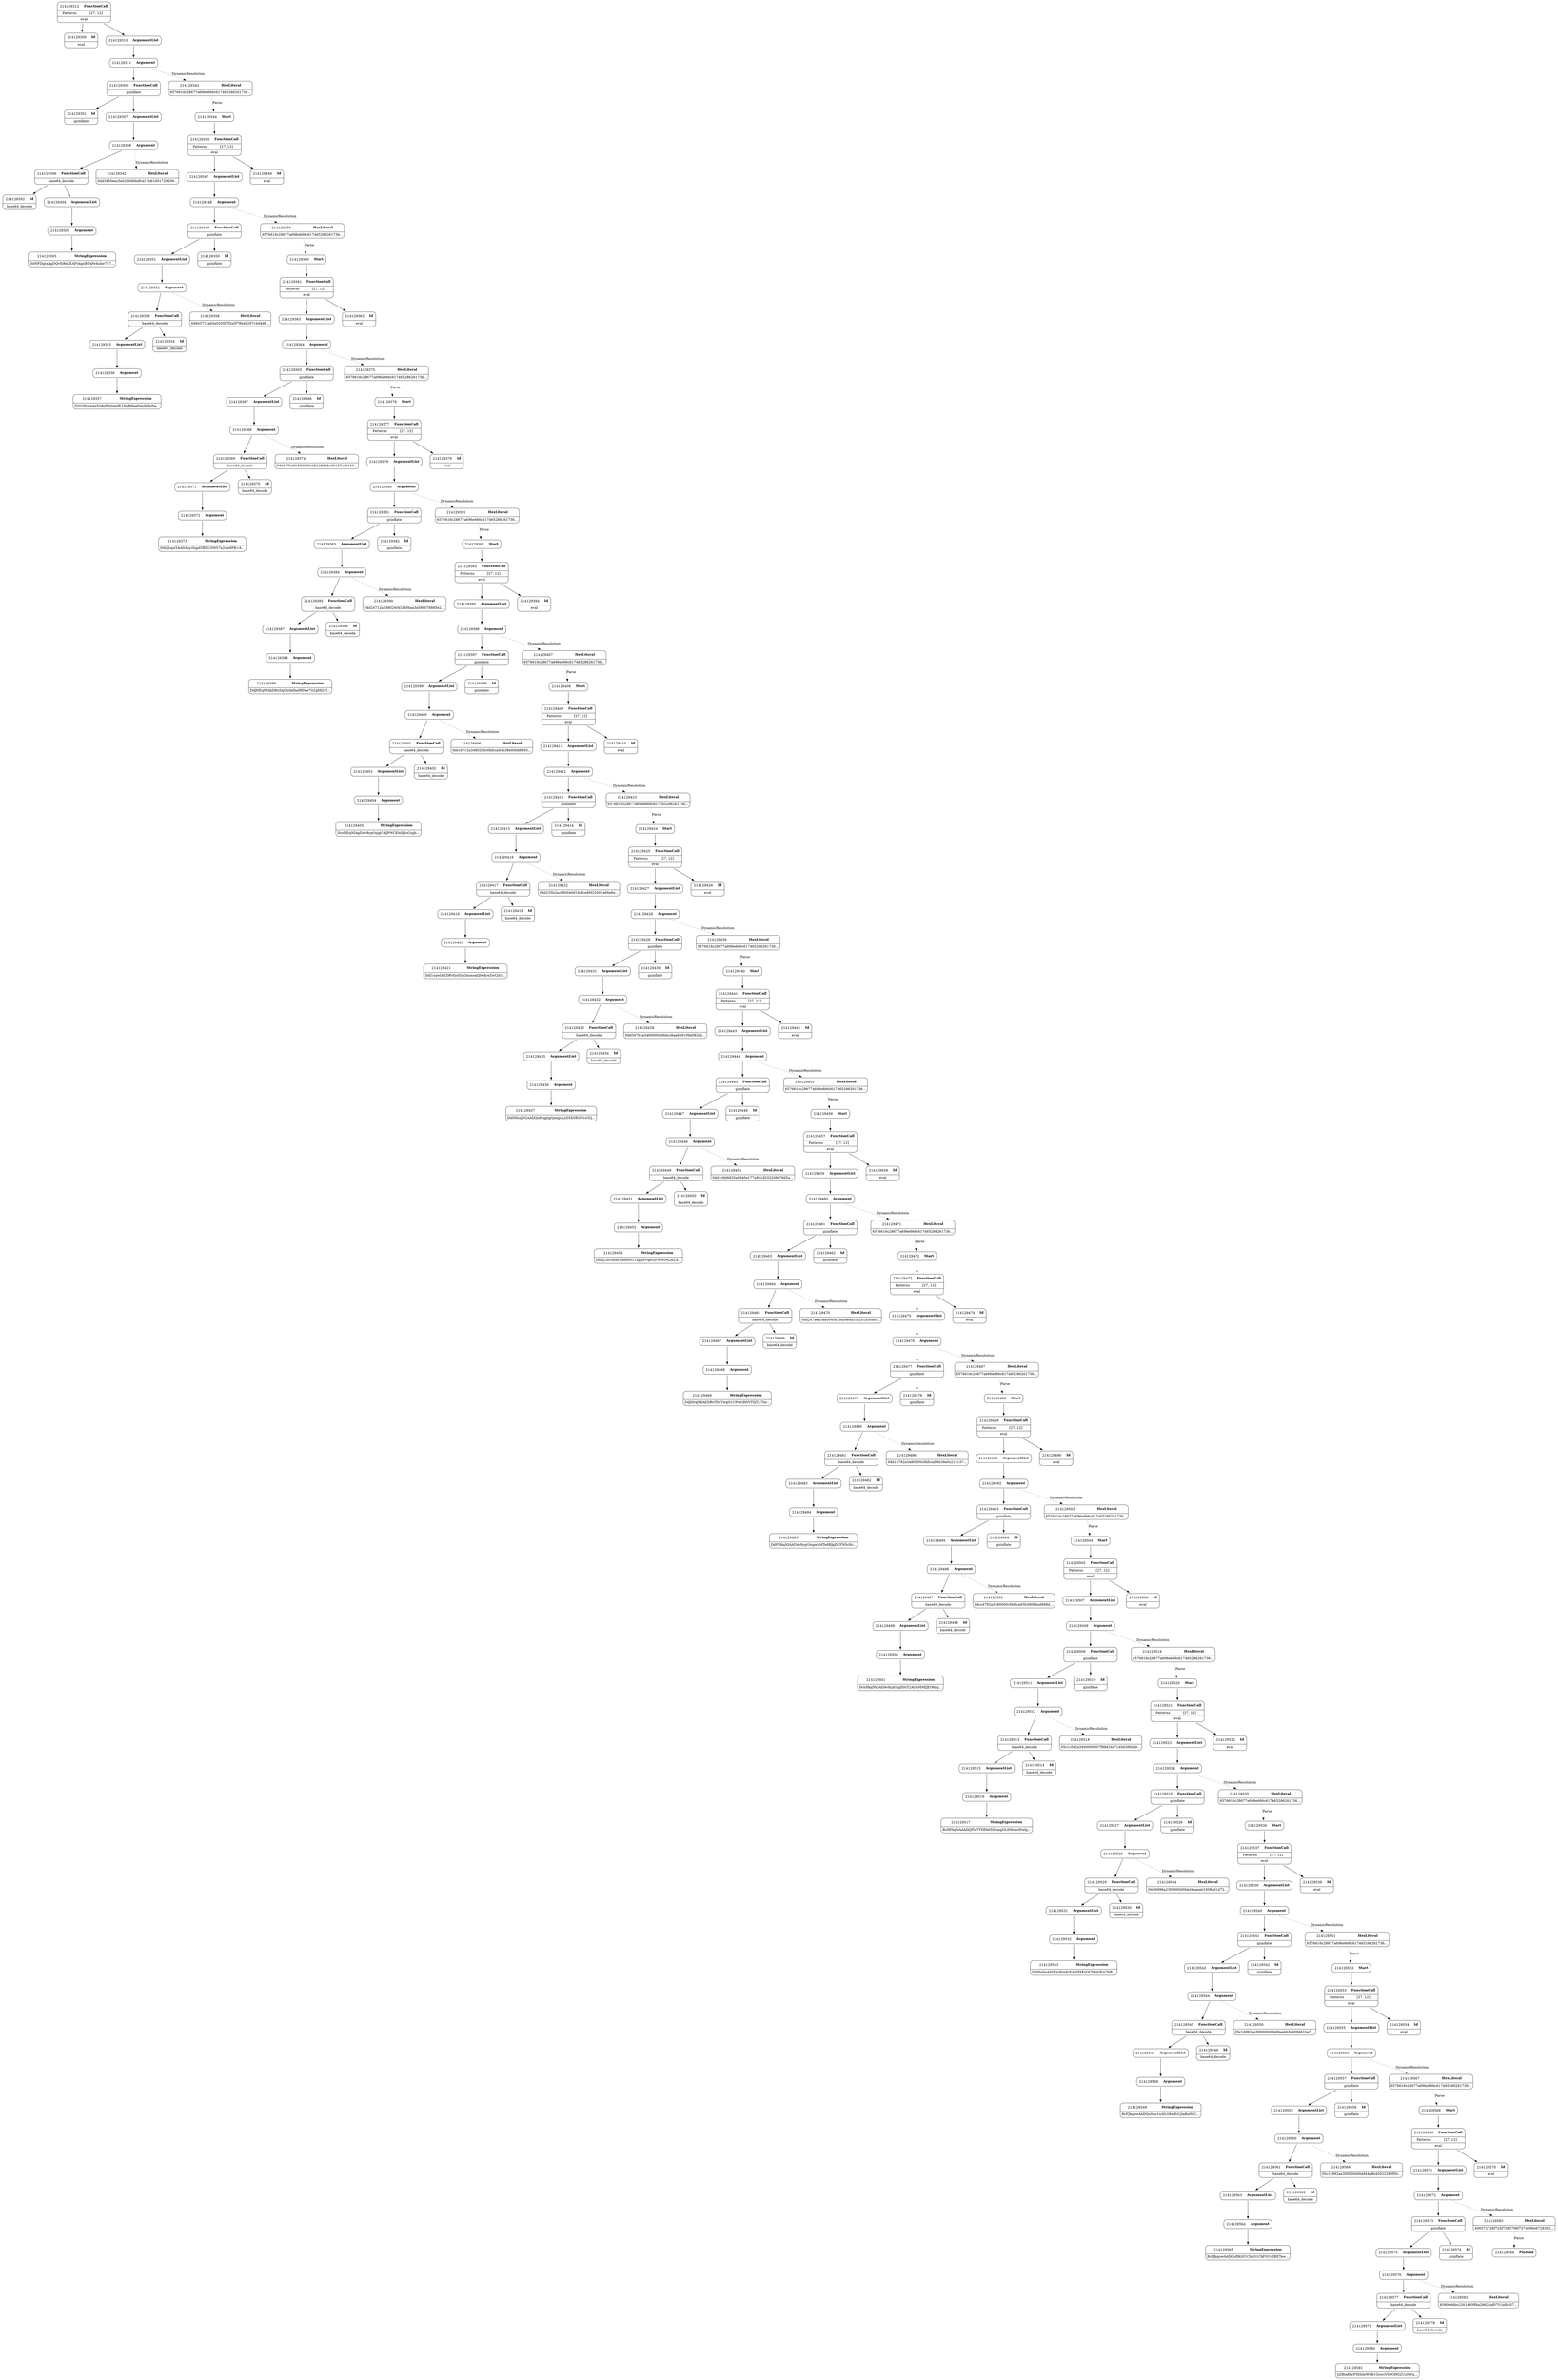 digraph ast {
node [shape=none];
214129347 [label=<<TABLE border='1' cellspacing='0' cellpadding='10' style='rounded' ><TR><TD border='0'>214129347</TD><TD border='0'><B>ArgumentList</B></TD></TR></TABLE>>];
214129347 -> 214129348 [weight=2];
214129346 [label=<<TABLE border='1' cellspacing='0' cellpadding='10' style='rounded' ><TR><TD border='0'>214129346</TD><TD border='0'><B>Id</B></TD></TR><HR/><TR><TD border='0' cellpadding='5' colspan='2'>eval</TD></TR></TABLE>>];
214129345 [label=<<TABLE border='1' cellspacing='0' cellpadding='10' style='rounded' ><TR><TD border='0'>214129345</TD><TD border='0'><B>FunctionCall</B></TD></TR><HR/><TR><TD border='0' cellpadding='5'>Patterns</TD><TD border='0' cellpadding='5'>[27, 12]</TD></TR><HR/><TR><TD border='0' cellpadding='5' colspan='2'>eval</TD></TR></TABLE>>];
214129345 -> 214129346 [weight=2];
214129345 -> 214129347 [weight=2];
214129344 [label=<<TABLE border='1' cellspacing='0' cellpadding='10' style='rounded' ><TR><TD border='0'>214129344</TD><TD border='0'><B>Start</B></TD></TR></TABLE>>];
214129344 -> 214129345 [weight=2];
214129351 [label=<<TABLE border='1' cellspacing='0' cellpadding='10' style='rounded' ><TR><TD border='0'>214129351</TD><TD border='0'><B>ArgumentList</B></TD></TR></TABLE>>];
214129351 -> 214129352 [weight=2];
214129350 [label=<<TABLE border='1' cellspacing='0' cellpadding='10' style='rounded' ><TR><TD border='0'>214129350</TD><TD border='0'><B>Id</B></TD></TR><HR/><TR><TD border='0' cellpadding='5' colspan='2'>gzinflate</TD></TR></TABLE>>];
214129349 [label=<<TABLE border='1' cellspacing='0' cellpadding='10' style='rounded' ><TR><TD border='0'>214129349</TD><TD border='0'><B>FunctionCall</B></TD></TR><HR/><TR><TD border='0' cellpadding='5' colspan='2'>gzinflate</TD></TR></TABLE>>];
214129349 -> 214129350 [weight=2];
214129349 -> 214129351 [weight=2];
214129348 [label=<<TABLE border='1' cellspacing='0' cellpadding='10' style='rounded' ><TR><TD border='0'>214129348</TD><TD border='0'><B>Argument</B></TD></TR></TABLE>>];
214129348 -> 214129349 [weight=2];
214129348 -> 214129359 [style=dotted,label=DynamicResolution];
214129355 [label=<<TABLE border='1' cellspacing='0' cellpadding='10' style='rounded' ><TR><TD border='0'>214129355</TD><TD border='0'><B>ArgumentList</B></TD></TR></TABLE>>];
214129355 -> 214129356 [weight=2];
214129354 [label=<<TABLE border='1' cellspacing='0' cellpadding='10' style='rounded' ><TR><TD border='0'>214129354</TD><TD border='0'><B>Id</B></TD></TR><HR/><TR><TD border='0' cellpadding='5' colspan='2'>base64_decode</TD></TR></TABLE>>];
214129353 [label=<<TABLE border='1' cellspacing='0' cellpadding='10' style='rounded' ><TR><TD border='0'>214129353</TD><TD border='0'><B>FunctionCall</B></TD></TR><HR/><TR><TD border='0' cellpadding='5' colspan='2'>base64_decode</TD></TR></TABLE>>];
214129353 -> 214129354 [weight=2];
214129353 -> 214129355 [weight=2];
214129352 [label=<<TABLE border='1' cellspacing='0' cellpadding='10' style='rounded' ><TR><TD border='0'>214129352</TD><TD border='0'><B>Argument</B></TD></TR></TABLE>>];
214129352 -> 214129353 [weight=2];
214129352 -> 214129358 [style=dotted,label=DynamicResolution];
214129359 [label=<<TABLE border='1' cellspacing='0' cellpadding='10' style='rounded' ><TR><TD border='0'>214129359</TD><TD border='0'><B>HexLiteral</B></TD></TR><HR/><TR><TD border='0' cellpadding='5' colspan='2'>6576616c28677a696e666c617465286261736...</TD></TR></TABLE>>];
214129359 -> 214129360 [style=dotted,label=Parse];
214129358 [label=<<TABLE border='1' cellspacing='0' cellpadding='10' style='rounded' ><TR><TD border='0'>214129358</TD><TD border='0'><B>HexLiteral</B></TD></TR><HR/><TR><TD border='0' cellpadding='5' colspan='2'>0d943712ab5a0205f7f2a3f78b40207c4d4d8...</TD></TR></TABLE>>];
214129357 [label=<<TABLE border='1' cellspacing='0' cellpadding='10' style='rounded' ><TR><TD border='0'>214129357</TD><TD border='0'><B>StringExpression</B></TD></TR><HR/><TR><TD border='0' cellpadding='5' colspan='2'>DZQ3EqtaAgX38qP3i0AgfE1NgBHee0imMBcPw...</TD></TR></TABLE>>];
214129356 [label=<<TABLE border='1' cellspacing='0' cellpadding='10' style='rounded' ><TR><TD border='0'>214129356</TD><TD border='0'><B>Argument</B></TD></TR></TABLE>>];
214129356 -> 214129357 [weight=2];
214129363 [label=<<TABLE border='1' cellspacing='0' cellpadding='10' style='rounded' ><TR><TD border='0'>214129363</TD><TD border='0'><B>ArgumentList</B></TD></TR></TABLE>>];
214129363 -> 214129364 [weight=2];
214129362 [label=<<TABLE border='1' cellspacing='0' cellpadding='10' style='rounded' ><TR><TD border='0'>214129362</TD><TD border='0'><B>Id</B></TD></TR><HR/><TR><TD border='0' cellpadding='5' colspan='2'>eval</TD></TR></TABLE>>];
214129361 [label=<<TABLE border='1' cellspacing='0' cellpadding='10' style='rounded' ><TR><TD border='0'>214129361</TD><TD border='0'><B>FunctionCall</B></TD></TR><HR/><TR><TD border='0' cellpadding='5'>Patterns</TD><TD border='0' cellpadding='5'>[27, 12]</TD></TR><HR/><TR><TD border='0' cellpadding='5' colspan='2'>eval</TD></TR></TABLE>>];
214129361 -> 214129362 [weight=2];
214129361 -> 214129363 [weight=2];
214129360 [label=<<TABLE border='1' cellspacing='0' cellpadding='10' style='rounded' ><TR><TD border='0'>214129360</TD><TD border='0'><B>Start</B></TD></TR></TABLE>>];
214129360 -> 214129361 [weight=2];
214129367 [label=<<TABLE border='1' cellspacing='0' cellpadding='10' style='rounded' ><TR><TD border='0'>214129367</TD><TD border='0'><B>ArgumentList</B></TD></TR></TABLE>>];
214129367 -> 214129368 [weight=2];
214129366 [label=<<TABLE border='1' cellspacing='0' cellpadding='10' style='rounded' ><TR><TD border='0'>214129366</TD><TD border='0'><B>Id</B></TD></TR><HR/><TR><TD border='0' cellpadding='5' colspan='2'>gzinflate</TD></TR></TABLE>>];
214129365 [label=<<TABLE border='1' cellspacing='0' cellpadding='10' style='rounded' ><TR><TD border='0'>214129365</TD><TD border='0'><B>FunctionCall</B></TD></TR><HR/><TR><TD border='0' cellpadding='5' colspan='2'>gzinflate</TD></TR></TABLE>>];
214129365 -> 214129366 [weight=2];
214129365 -> 214129367 [weight=2];
214129364 [label=<<TABLE border='1' cellspacing='0' cellpadding='10' style='rounded' ><TR><TD border='0'>214129364</TD><TD border='0'><B>Argument</B></TD></TR></TABLE>>];
214129364 -> 214129365 [weight=2];
214129364 -> 214129375 [style=dotted,label=DynamicResolution];
214129371 [label=<<TABLE border='1' cellspacing='0' cellpadding='10' style='rounded' ><TR><TD border='0'>214129371</TD><TD border='0'><B>ArgumentList</B></TD></TR></TABLE>>];
214129371 -> 214129372 [weight=2];
214129370 [label=<<TABLE border='1' cellspacing='0' cellpadding='10' style='rounded' ><TR><TD border='0'>214129370</TD><TD border='0'><B>Id</B></TD></TR><HR/><TR><TD border='0' cellpadding='5' colspan='2'>base64_decode</TD></TR></TABLE>>];
214129369 [label=<<TABLE border='1' cellspacing='0' cellpadding='10' style='rounded' ><TR><TD border='0'>214129369</TD><TD border='0'><B>FunctionCall</B></TD></TR><HR/><TR><TD border='0' cellpadding='5' colspan='2'>base64_decode</TD></TR></TABLE>>];
214129369 -> 214129370 [weight=2];
214129369 -> 214129371 [weight=2];
214129368 [label=<<TABLE border='1' cellspacing='0' cellpadding='10' style='rounded' ><TR><TD border='0'>214129368</TD><TD border='0'><B>Argument</B></TD></TR></TABLE>>];
214129368 -> 214129369 [weight=2];
214129368 -> 214129374 [style=dotted,label=DynamicResolution];
214129375 [label=<<TABLE border='1' cellspacing='0' cellpadding='10' style='rounded' ><TR><TD border='0'>214129375</TD><TD border='0'><B>HexLiteral</B></TD></TR><HR/><TR><TD border='0' cellpadding='5' colspan='2'>6576616c28677a696e666c617465286261736...</TD></TR></TABLE>>];
214129375 -> 214129376 [style=dotted,label=Parse];
214129374 [label=<<TABLE border='1' cellspacing='0' cellpadding='10' style='rounded' ><TR><TD border='0'>214129374</TD><TD border='0'><B>HexLiteral</B></TD></TR><HR/><TR><TD border='0' cellpadding='5' colspan='2'>0dd437b29c580000c0bb28928a00187ca9140...</TD></TR></TABLE>>];
214129373 [label=<<TABLE border='1' cellspacing='0' cellpadding='10' style='rounded' ><TR><TD border='0'>214129373</TD><TD border='0'><B>StringExpression</B></TD></TR><HR/><TR><TD border='0' cellpadding='5' colspan='2'>DdQ3spxYAADAuyiSigAYfKkUDN57n2wx8PB+8...</TD></TR></TABLE>>];
214129372 [label=<<TABLE border='1' cellspacing='0' cellpadding='10' style='rounded' ><TR><TD border='0'>214129372</TD><TD border='0'><B>Argument</B></TD></TR></TABLE>>];
214129372 -> 214129373 [weight=2];
214129379 [label=<<TABLE border='1' cellspacing='0' cellpadding='10' style='rounded' ><TR><TD border='0'>214129379</TD><TD border='0'><B>ArgumentList</B></TD></TR></TABLE>>];
214129379 -> 214129380 [weight=2];
214129378 [label=<<TABLE border='1' cellspacing='0' cellpadding='10' style='rounded' ><TR><TD border='0'>214129378</TD><TD border='0'><B>Id</B></TD></TR><HR/><TR><TD border='0' cellpadding='5' colspan='2'>eval</TD></TR></TABLE>>];
214129377 [label=<<TABLE border='1' cellspacing='0' cellpadding='10' style='rounded' ><TR><TD border='0'>214129377</TD><TD border='0'><B>FunctionCall</B></TD></TR><HR/><TR><TD border='0' cellpadding='5'>Patterns</TD><TD border='0' cellpadding='5'>[27, 12]</TD></TR><HR/><TR><TD border='0' cellpadding='5' colspan='2'>eval</TD></TR></TABLE>>];
214129377 -> 214129378 [weight=2];
214129377 -> 214129379 [weight=2];
214129376 [label=<<TABLE border='1' cellspacing='0' cellpadding='10' style='rounded' ><TR><TD border='0'>214129376</TD><TD border='0'><B>Start</B></TD></TR></TABLE>>];
214129376 -> 214129377 [weight=2];
214129383 [label=<<TABLE border='1' cellspacing='0' cellpadding='10' style='rounded' ><TR><TD border='0'>214129383</TD><TD border='0'><B>ArgumentList</B></TD></TR></TABLE>>];
214129383 -> 214129384 [weight=2];
214129382 [label=<<TABLE border='1' cellspacing='0' cellpadding='10' style='rounded' ><TR><TD border='0'>214129382</TD><TD border='0'><B>Id</B></TD></TR><HR/><TR><TD border='0' cellpadding='5' colspan='2'>gzinflate</TD></TR></TABLE>>];
214129381 [label=<<TABLE border='1' cellspacing='0' cellpadding='10' style='rounded' ><TR><TD border='0'>214129381</TD><TD border='0'><B>FunctionCall</B></TD></TR><HR/><TR><TD border='0' cellpadding='5' colspan='2'>gzinflate</TD></TR></TABLE>>];
214129381 -> 214129382 [weight=2];
214129381 -> 214129383 [weight=2];
214129380 [label=<<TABLE border='1' cellspacing='0' cellpadding='10' style='rounded' ><TR><TD border='0'>214129380</TD><TD border='0'><B>Argument</B></TD></TR></TABLE>>];
214129380 -> 214129381 [weight=2];
214129380 -> 214129391 [style=dotted,label=DynamicResolution];
214129387 [label=<<TABLE border='1' cellspacing='0' cellpadding='10' style='rounded' ><TR><TD border='0'>214129387</TD><TD border='0'><B>ArgumentList</B></TD></TR></TABLE>>];
214129387 -> 214129388 [weight=2];
214129386 [label=<<TABLE border='1' cellspacing='0' cellpadding='10' style='rounded' ><TR><TD border='0'>214129386</TD><TD border='0'><B>Id</B></TD></TR><HR/><TR><TD border='0' cellpadding='5' colspan='2'>base64_decode</TD></TR></TABLE>>];
214129385 [label=<<TABLE border='1' cellspacing='0' cellpadding='10' style='rounded' ><TR><TD border='0'>214129385</TD><TD border='0'><B>FunctionCall</B></TD></TR><HR/><TR><TD border='0' cellpadding='5' colspan='2'>base64_decode</TD></TR></TABLE>>];
214129385 -> 214129386 [weight=2];
214129385 -> 214129387 [weight=2];
214129384 [label=<<TABLE border='1' cellspacing='0' cellpadding='10' style='rounded' ><TR><TD border='0'>214129384</TD><TD border='0'><B>Argument</B></TD></TR></TABLE>>];
214129384 -> 214129385 [weight=2];
214129384 -> 214129390 [style=dotted,label=DynamicResolution];
214129391 [label=<<TABLE border='1' cellspacing='0' cellpadding='10' style='rounded' ><TR><TD border='0'>214129391</TD><TD border='0'><B>HexLiteral</B></TD></TR><HR/><TR><TD border='0' cellpadding='5' colspan='2'>6576616c28677a696e666c617465286261736...</TD></TR></TABLE>>];
214129391 -> 214129392 [style=dotted,label=Parse];
214129390 [label=<<TABLE border='1' cellspacing='0' cellpadding='10' style='rounded' ><TR><TD border='0'>214129390</TD><TD border='0'><B>HexLiteral</B></TD></TR><HR/><TR><TD border='0' cellpadding='5' colspan='2'>0dd24712a3480240d1bbf4aa3a589078885e2...</TD></TR></TABLE>>];
214129389 [label=<<TABLE border='1' cellspacing='0' cellpadding='10' style='rounded' ><TR><TD border='0'>214129389</TD><TD border='0'><B>StringExpression</B></TD></TR><HR/><TR><TD border='0' cellpadding='5' colspan='2'>DdJHEqNIAkDRuSqOliQeIheIRDee7GZgMQ7I...</TD></TR></TABLE>>];
214129388 [label=<<TABLE border='1' cellspacing='0' cellpadding='10' style='rounded' ><TR><TD border='0'>214129388</TD><TD border='0'><B>Argument</B></TD></TR></TABLE>>];
214129388 -> 214129389 [weight=2];
214129395 [label=<<TABLE border='1' cellspacing='0' cellpadding='10' style='rounded' ><TR><TD border='0'>214129395</TD><TD border='0'><B>ArgumentList</B></TD></TR></TABLE>>];
214129395 -> 214129396 [weight=2];
214129394 [label=<<TABLE border='1' cellspacing='0' cellpadding='10' style='rounded' ><TR><TD border='0'>214129394</TD><TD border='0'><B>Id</B></TD></TR><HR/><TR><TD border='0' cellpadding='5' colspan='2'>eval</TD></TR></TABLE>>];
214129393 [label=<<TABLE border='1' cellspacing='0' cellpadding='10' style='rounded' ><TR><TD border='0'>214129393</TD><TD border='0'><B>FunctionCall</B></TD></TR><HR/><TR><TD border='0' cellpadding='5'>Patterns</TD><TD border='0' cellpadding='5'>[27, 12]</TD></TR><HR/><TR><TD border='0' cellpadding='5' colspan='2'>eval</TD></TR></TABLE>>];
214129393 -> 214129394 [weight=2];
214129393 -> 214129395 [weight=2];
214129392 [label=<<TABLE border='1' cellspacing='0' cellpadding='10' style='rounded' ><TR><TD border='0'>214129392</TD><TD border='0'><B>Start</B></TD></TR></TABLE>>];
214129392 -> 214129393 [weight=2];
214129399 [label=<<TABLE border='1' cellspacing='0' cellpadding='10' style='rounded' ><TR><TD border='0'>214129399</TD><TD border='0'><B>ArgumentList</B></TD></TR></TABLE>>];
214129399 -> 214129400 [weight=2];
214129398 [label=<<TABLE border='1' cellspacing='0' cellpadding='10' style='rounded' ><TR><TD border='0'>214129398</TD><TD border='0'><B>Id</B></TD></TR><HR/><TR><TD border='0' cellpadding='5' colspan='2'>gzinflate</TD></TR></TABLE>>];
214129397 [label=<<TABLE border='1' cellspacing='0' cellpadding='10' style='rounded' ><TR><TD border='0'>214129397</TD><TD border='0'><B>FunctionCall</B></TD></TR><HR/><TR><TD border='0' cellpadding='5' colspan='2'>gzinflate</TD></TR></TABLE>>];
214129397 -> 214129398 [weight=2];
214129397 -> 214129399 [weight=2];
214129396 [label=<<TABLE border='1' cellspacing='0' cellpadding='10' style='rounded' ><TR><TD border='0'>214129396</TD><TD border='0'><B>Argument</B></TD></TR></TABLE>>];
214129396 -> 214129397 [weight=2];
214129396 -> 214129407 [style=dotted,label=DynamicResolution];
214129403 [label=<<TABLE border='1' cellspacing='0' cellpadding='10' style='rounded' ><TR><TD border='0'>214129403</TD><TD border='0'><B>ArgumentList</B></TD></TR></TABLE>>];
214129403 -> 214129404 [weight=2];
214129402 [label=<<TABLE border='1' cellspacing='0' cellpadding='10' style='rounded' ><TR><TD border='0'>214129402</TD><TD border='0'><B>Id</B></TD></TR><HR/><TR><TD border='0' cellpadding='5' colspan='2'>base64_decode</TD></TR></TABLE>>];
214129401 [label=<<TABLE border='1' cellspacing='0' cellpadding='10' style='rounded' ><TR><TD border='0'>214129401</TD><TD border='0'><B>FunctionCall</B></TD></TR><HR/><TR><TD border='0' cellpadding='5' colspan='2'>base64_decode</TD></TR></TABLE>>];
214129401 -> 214129402 [weight=2];
214129401 -> 214129403 [weight=2];
214129400 [label=<<TABLE border='1' cellspacing='0' cellpadding='10' style='rounded' ><TR><TD border='0'>214129400</TD><TD border='0'><B>Argument</B></TD></TR></TABLE>>];
214129400 -> 214129401 [weight=2];
214129400 -> 214129406 [style=dotted,label=DynamicResolution];
214129407 [label=<<TABLE border='1' cellspacing='0' cellpadding='10' style='rounded' ><TR><TD border='0'>214129407</TD><TD border='0'><B>HexLiteral</B></TD></TR><HR/><TR><TD border='0' cellpadding='5' colspan='2'>6576616c28677a696e666c617465286261736...</TD></TR></TABLE>>];
214129407 -> 214129408 [style=dotted,label=Parse];
214129406 [label=<<TABLE border='1' cellspacing='0' cellpadding='10' style='rounded' ><TR><TD border='0'>214129406</TD><TD border='0'><B>HexLiteral</B></TD></TR><HR/><TR><TD border='0' cellpadding='5' colspan='2'>0dcc4712a3480200c0bfcca93b38e00b88893...</TD></TR></TABLE>>];
214129405 [label=<<TABLE border='1' cellspacing='0' cellpadding='10' style='rounded' ><TR><TD border='0'>214129405</TD><TD border='0'><B>StringExpression</B></TD></TR><HR/><TR><TD border='0' cellpadding='5' colspan='2'>DcxHEqNIAgDAv8ypOzjgC4iJPWCEh0J4uGzgh...</TD></TR></TABLE>>];
214129404 [label=<<TABLE border='1' cellspacing='0' cellpadding='10' style='rounded' ><TR><TD border='0'>214129404</TD><TD border='0'><B>Argument</B></TD></TR></TABLE>>];
214129404 -> 214129405 [weight=2];
214129303 [label=<<TABLE border='1' cellspacing='0' cellpadding='10' style='rounded' ><TR><TD border='0'>214129303</TD><TD border='0'><B>StringExpression</B></TD></TR><HR/><TR><TD border='0' cellpadding='5' colspan='2'>DdNFDqxaAgDQvfzRe2EAFykgnR5AFe4ukw7u7...</TD></TR></TABLE>>];
214129302 [label=<<TABLE border='1' cellspacing='0' cellpadding='10' style='rounded' ><TR><TD border='0'>214129302</TD><TD border='0'><B>Id</B></TD></TR><HR/><TR><TD border='0' cellpadding='5' colspan='2'>base64_decode</TD></TR></TABLE>>];
214129301 [label=<<TABLE border='1' cellspacing='0' cellpadding='10' style='rounded' ><TR><TD border='0'>214129301</TD><TD border='0'><B>Id</B></TD></TR><HR/><TR><TD border='0' cellpadding='5' colspan='2'>gzinflate</TD></TR></TABLE>>];
214129300 [label=<<TABLE border='1' cellspacing='0' cellpadding='10' style='rounded' ><TR><TD border='0'>214129300</TD><TD border='0'><B>Id</B></TD></TR><HR/><TR><TD border='0' cellpadding='5' colspan='2'>eval</TD></TR></TABLE>>];
214129307 [label=<<TABLE border='1' cellspacing='0' cellpadding='10' style='rounded' ><TR><TD border='0'>214129307</TD><TD border='0'><B>ArgumentList</B></TD></TR></TABLE>>];
214129307 -> 214129308 [weight=2];
214129306 [label=<<TABLE border='1' cellspacing='0' cellpadding='10' style='rounded' ><TR><TD border='0'>214129306</TD><TD border='0'><B>FunctionCall</B></TD></TR><HR/><TR><TD border='0' cellpadding='5' colspan='2'>base64_decode</TD></TR></TABLE>>];
214129306 -> 214129302 [weight=2];
214129306 -> 214129304 [weight=2];
214129305 [label=<<TABLE border='1' cellspacing='0' cellpadding='10' style='rounded' ><TR><TD border='0'>214129305</TD><TD border='0'><B>Argument</B></TD></TR></TABLE>>];
214129305 -> 214129303 [weight=2];
214129304 [label=<<TABLE border='1' cellspacing='0' cellpadding='10' style='rounded' ><TR><TD border='0'>214129304</TD><TD border='0'><B>ArgumentList</B></TD></TR></TABLE>>];
214129304 -> 214129305 [weight=2];
214129311 [label=<<TABLE border='1' cellspacing='0' cellpadding='10' style='rounded' ><TR><TD border='0'>214129311</TD><TD border='0'><B>Argument</B></TD></TR></TABLE>>];
214129311 -> 214129309 [weight=2];
214129311 -> 214129343 [style=dotted,label=DynamicResolution];
214129310 [label=<<TABLE border='1' cellspacing='0' cellpadding='10' style='rounded' ><TR><TD border='0'>214129310</TD><TD border='0'><B>ArgumentList</B></TD></TR></TABLE>>];
214129310 -> 214129311 [weight=2];
214129309 [label=<<TABLE border='1' cellspacing='0' cellpadding='10' style='rounded' ><TR><TD border='0'>214129309</TD><TD border='0'><B>FunctionCall</B></TD></TR><HR/><TR><TD border='0' cellpadding='5' colspan='2'>gzinflate</TD></TR></TABLE>>];
214129309 -> 214129301 [weight=2];
214129309 -> 214129307 [weight=2];
214129308 [label=<<TABLE border='1' cellspacing='0' cellpadding='10' style='rounded' ><TR><TD border='0'>214129308</TD><TD border='0'><B>Argument</B></TD></TR></TABLE>>];
214129308 -> 214129306 [weight=2];
214129308 -> 214129342 [style=dotted,label=DynamicResolution];
214129312 [label=<<TABLE border='1' cellspacing='0' cellpadding='10' style='rounded' ><TR><TD border='0'>214129312</TD><TD border='0'><B>FunctionCall</B></TD></TR><HR/><TR><TD border='0' cellpadding='5'>Patterns</TD><TD border='0' cellpadding='5'>[27, 12]</TD></TR><HR/><TR><TD border='0' cellpadding='5' colspan='2'>eval</TD></TR></TABLE>>];
214129312 -> 214129300 [weight=2];
214129312 -> 214129310 [weight=2];
214129343 [label=<<TABLE border='1' cellspacing='0' cellpadding='10' style='rounded' ><TR><TD border='0'>214129343</TD><TD border='0'><B>HexLiteral</B></TD></TR><HR/><TR><TD border='0' cellpadding='5' colspan='2'>6576616c28677a696e666c617465286261736...</TD></TR></TABLE>>];
214129343 -> 214129344 [style=dotted,label=Parse];
214129342 [label=<<TABLE border='1' cellspacing='0' cellpadding='10' style='rounded' ><TR><TD border='0'>214129342</TD><TD border='0'><B>HexLiteral</B></TD></TR><HR/><TR><TD border='0' cellpadding='5' colspan='2'>0dd3450eac5a0200d0bdfcd17b61001729209...</TD></TR></TABLE>>];
214129539 [label=<<TABLE border='1' cellspacing='0' cellpadding='10' style='rounded' ><TR><TD border='0'>214129539</TD><TD border='0'><B>ArgumentList</B></TD></TR></TABLE>>];
214129539 -> 214129540 [weight=2];
214129538 [label=<<TABLE border='1' cellspacing='0' cellpadding='10' style='rounded' ><TR><TD border='0'>214129538</TD><TD border='0'><B>Id</B></TD></TR><HR/><TR><TD border='0' cellpadding='5' colspan='2'>eval</TD></TR></TABLE>>];
214129537 [label=<<TABLE border='1' cellspacing='0' cellpadding='10' style='rounded' ><TR><TD border='0'>214129537</TD><TD border='0'><B>FunctionCall</B></TD></TR><HR/><TR><TD border='0' cellpadding='5'>Patterns</TD><TD border='0' cellpadding='5'>[27, 12]</TD></TR><HR/><TR><TD border='0' cellpadding='5' colspan='2'>eval</TD></TR></TABLE>>];
214129537 -> 214129538 [weight=2];
214129537 -> 214129539 [weight=2];
214129536 [label=<<TABLE border='1' cellspacing='0' cellpadding='10' style='rounded' ><TR><TD border='0'>214129536</TD><TD border='0'><B>Start</B></TD></TR></TABLE>>];
214129536 -> 214129537 [weight=2];
214129543 [label=<<TABLE border='1' cellspacing='0' cellpadding='10' style='rounded' ><TR><TD border='0'>214129543</TD><TD border='0'><B>ArgumentList</B></TD></TR></TABLE>>];
214129543 -> 214129544 [weight=2];
214129542 [label=<<TABLE border='1' cellspacing='0' cellpadding='10' style='rounded' ><TR><TD border='0'>214129542</TD><TD border='0'><B>Id</B></TD></TR><HR/><TR><TD border='0' cellpadding='5' colspan='2'>gzinflate</TD></TR></TABLE>>];
214129541 [label=<<TABLE border='1' cellspacing='0' cellpadding='10' style='rounded' ><TR><TD border='0'>214129541</TD><TD border='0'><B>FunctionCall</B></TD></TR><HR/><TR><TD border='0' cellpadding='5' colspan='2'>gzinflate</TD></TR></TABLE>>];
214129541 -> 214129542 [weight=2];
214129541 -> 214129543 [weight=2];
214129540 [label=<<TABLE border='1' cellspacing='0' cellpadding='10' style='rounded' ><TR><TD border='0'>214129540</TD><TD border='0'><B>Argument</B></TD></TR></TABLE>>];
214129540 -> 214129541 [weight=2];
214129540 -> 214129551 [style=dotted,label=DynamicResolution];
214129547 [label=<<TABLE border='1' cellspacing='0' cellpadding='10' style='rounded' ><TR><TD border='0'>214129547</TD><TD border='0'><B>ArgumentList</B></TD></TR></TABLE>>];
214129547 -> 214129548 [weight=2];
214129546 [label=<<TABLE border='1' cellspacing='0' cellpadding='10' style='rounded' ><TR><TD border='0'>214129546</TD><TD border='0'><B>Id</B></TD></TR><HR/><TR><TD border='0' cellpadding='5' colspan='2'>base64_decode</TD></TR></TABLE>>];
214129545 [label=<<TABLE border='1' cellspacing='0' cellpadding='10' style='rounded' ><TR><TD border='0'>214129545</TD><TD border='0'><B>FunctionCall</B></TD></TR><HR/><TR><TD border='0' cellpadding='5' colspan='2'>base64_decode</TD></TR></TABLE>>];
214129545 -> 214129546 [weight=2];
214129545 -> 214129547 [weight=2];
214129544 [label=<<TABLE border='1' cellspacing='0' cellpadding='10' style='rounded' ><TR><TD border='0'>214129544</TD><TD border='0'><B>Argument</B></TD></TR></TABLE>>];
214129544 -> 214129545 [weight=2];
214129544 -> 214129550 [style=dotted,label=DynamicResolution];
214129551 [label=<<TABLE border='1' cellspacing='0' cellpadding='10' style='rounded' ><TR><TD border='0'>214129551</TD><TD border='0'><B>HexLiteral</B></TD></TR><HR/><TR><TD border='0' cellpadding='5' colspan='2'>6576616c28677a696e666c617465286261736...</TD></TR></TABLE>>];
214129551 -> 214129552 [style=dotted,label=Parse];
214129550 [label=<<TABLE border='1' cellspacing='0' cellpadding='10' style='rounded' ><TR><TD border='0'>214129550</TD><TD border='0'><B>HexLiteral</B></TD></TR><HR/><TR><TD border='0' cellpadding='5' colspan='2'>05c14992aa300000d0bbf4aabb5c4094b1ba7...</TD></TR></TABLE>>];
214129549 [label=<<TABLE border='1' cellspacing='0' cellpadding='10' style='rounded' ><TR><TD border='0'>214129549</TD><TD border='0'><B>StringExpression</B></TD></TR><HR/><TR><TD border='0' cellpadding='5' colspan='2'>BcFJkqowAADQuSqu1xAlLG6eiEiCjIaBnHzC...</TD></TR></TABLE>>];
214129548 [label=<<TABLE border='1' cellspacing='0' cellpadding='10' style='rounded' ><TR><TD border='0'>214129548</TD><TD border='0'><B>Argument</B></TD></TR></TABLE>>];
214129548 -> 214129549 [weight=2];
214129555 [label=<<TABLE border='1' cellspacing='0' cellpadding='10' style='rounded' ><TR><TD border='0'>214129555</TD><TD border='0'><B>ArgumentList</B></TD></TR></TABLE>>];
214129555 -> 214129556 [weight=2];
214129554 [label=<<TABLE border='1' cellspacing='0' cellpadding='10' style='rounded' ><TR><TD border='0'>214129554</TD><TD border='0'><B>Id</B></TD></TR><HR/><TR><TD border='0' cellpadding='5' colspan='2'>eval</TD></TR></TABLE>>];
214129553 [label=<<TABLE border='1' cellspacing='0' cellpadding='10' style='rounded' ><TR><TD border='0'>214129553</TD><TD border='0'><B>FunctionCall</B></TD></TR><HR/><TR><TD border='0' cellpadding='5'>Patterns</TD><TD border='0' cellpadding='5'>[27, 12]</TD></TR><HR/><TR><TD border='0' cellpadding='5' colspan='2'>eval</TD></TR></TABLE>>];
214129553 -> 214129554 [weight=2];
214129553 -> 214129555 [weight=2];
214129552 [label=<<TABLE border='1' cellspacing='0' cellpadding='10' style='rounded' ><TR><TD border='0'>214129552</TD><TD border='0'><B>Start</B></TD></TR></TABLE>>];
214129552 -> 214129553 [weight=2];
214129559 [label=<<TABLE border='1' cellspacing='0' cellpadding='10' style='rounded' ><TR><TD border='0'>214129559</TD><TD border='0'><B>ArgumentList</B></TD></TR></TABLE>>];
214129559 -> 214129560 [weight=2];
214129558 [label=<<TABLE border='1' cellspacing='0' cellpadding='10' style='rounded' ><TR><TD border='0'>214129558</TD><TD border='0'><B>Id</B></TD></TR><HR/><TR><TD border='0' cellpadding='5' colspan='2'>gzinflate</TD></TR></TABLE>>];
214129557 [label=<<TABLE border='1' cellspacing='0' cellpadding='10' style='rounded' ><TR><TD border='0'>214129557</TD><TD border='0'><B>FunctionCall</B></TD></TR><HR/><TR><TD border='0' cellpadding='5' colspan='2'>gzinflate</TD></TR></TABLE>>];
214129557 -> 214129558 [weight=2];
214129557 -> 214129559 [weight=2];
214129556 [label=<<TABLE border='1' cellspacing='0' cellpadding='10' style='rounded' ><TR><TD border='0'>214129556</TD><TD border='0'><B>Argument</B></TD></TR></TABLE>>];
214129556 -> 214129557 [weight=2];
214129556 -> 214129567 [style=dotted,label=DynamicResolution];
214129563 [label=<<TABLE border='1' cellspacing='0' cellpadding='10' style='rounded' ><TR><TD border='0'>214129563</TD><TD border='0'><B>ArgumentList</B></TD></TR></TABLE>>];
214129563 -> 214129564 [weight=2];
214129562 [label=<<TABLE border='1' cellspacing='0' cellpadding='10' style='rounded' ><TR><TD border='0'>214129562</TD><TD border='0'><B>Id</B></TD></TR><HR/><TR><TD border='0' cellpadding='5' colspan='2'>base64_decode</TD></TR></TABLE>>];
214129561 [label=<<TABLE border='1' cellspacing='0' cellpadding='10' style='rounded' ><TR><TD border='0'>214129561</TD><TD border='0'><B>FunctionCall</B></TD></TR><HR/><TR><TD border='0' cellpadding='5' colspan='2'>base64_decode</TD></TR></TABLE>>];
214129561 -> 214129562 [weight=2];
214129561 -> 214129563 [weight=2];
214129560 [label=<<TABLE border='1' cellspacing='0' cellpadding='10' style='rounded' ><TR><TD border='0'>214129560</TD><TD border='0'><B>Argument</B></TD></TR></TABLE>>];
214129560 -> 214129561 [weight=2];
214129560 -> 214129566 [style=dotted,label=DynamicResolution];
214129567 [label=<<TABLE border='1' cellspacing='0' cellpadding='10' style='rounded' ><TR><TD border='0'>214129567</TD><TD border='0'><B>HexLiteral</B></TD></TR><HR/><TR><TD border='0' cellpadding='5' colspan='2'>6576616c28677a696e666c617465286261736...</TD></TR></TABLE>>];
214129567 -> 214129568 [style=dotted,label=Parse];
214129566 [label=<<TABLE border='1' cellspacing='0' cellpadding='10' style='rounded' ><TR><TD border='0'>214129566</TD><TD border='0'><B>HexLiteral</B></TD></TR><HR/><TR><TD border='0' cellpadding='5' colspan='2'>05c14992aa300000d0bbf44a8b45022260f50...</TD></TR></TABLE>>];
214129565 [label=<<TABLE border='1' cellspacing='0' cellpadding='10' style='rounded' ><TR><TD border='0'>214129565</TD><TD border='0'><B>StringExpression</B></TD></TR><HR/><TR><TD border='0' cellpadding='5' colspan='2'>BcFJkqowAADQuRKi0UCImD1CkFGUdIBETew...</TD></TR></TABLE>>];
214129564 [label=<<TABLE border='1' cellspacing='0' cellpadding='10' style='rounded' ><TR><TD border='0'>214129564</TD><TD border='0'><B>Argument</B></TD></TR></TABLE>>];
214129564 -> 214129565 [weight=2];
214129571 [label=<<TABLE border='1' cellspacing='0' cellpadding='10' style='rounded' ><TR><TD border='0'>214129571</TD><TD border='0'><B>ArgumentList</B></TD></TR></TABLE>>];
214129571 -> 214129572 [weight=2];
214129570 [label=<<TABLE border='1' cellspacing='0' cellpadding='10' style='rounded' ><TR><TD border='0'>214129570</TD><TD border='0'><B>Id</B></TD></TR><HR/><TR><TD border='0' cellpadding='5' colspan='2'>eval</TD></TR></TABLE>>];
214129569 [label=<<TABLE border='1' cellspacing='0' cellpadding='10' style='rounded' ><TR><TD border='0'>214129569</TD><TD border='0'><B>FunctionCall</B></TD></TR><HR/><TR><TD border='0' cellpadding='5'>Patterns</TD><TD border='0' cellpadding='5'>[27, 12]</TD></TR><HR/><TR><TD border='0' cellpadding='5' colspan='2'>eval</TD></TR></TABLE>>];
214129569 -> 214129570 [weight=2];
214129569 -> 214129571 [weight=2];
214129568 [label=<<TABLE border='1' cellspacing='0' cellpadding='10' style='rounded' ><TR><TD border='0'>214129568</TD><TD border='0'><B>Start</B></TD></TR></TABLE>>];
214129568 -> 214129569 [weight=2];
214129575 [label=<<TABLE border='1' cellspacing='0' cellpadding='10' style='rounded' ><TR><TD border='0'>214129575</TD><TD border='0'><B>ArgumentList</B></TD></TR></TABLE>>];
214129575 -> 214129576 [weight=2];
214129574 [label=<<TABLE border='1' cellspacing='0' cellpadding='10' style='rounded' ><TR><TD border='0'>214129574</TD><TD border='0'><B>Id</B></TD></TR><HR/><TR><TD border='0' cellpadding='5' colspan='2'>gzinflate</TD></TR></TABLE>>];
214129573 [label=<<TABLE border='1' cellspacing='0' cellpadding='10' style='rounded' ><TR><TD border='0'>214129573</TD><TD border='0'><B>FunctionCall</B></TD></TR><HR/><TR><TD border='0' cellpadding='5' colspan='2'>gzinflate</TD></TR></TABLE>>];
214129573 -> 214129574 [weight=2];
214129573 -> 214129575 [weight=2];
214129572 [label=<<TABLE border='1' cellspacing='0' cellpadding='10' style='rounded' ><TR><TD border='0'>214129572</TD><TD border='0'><B>Argument</B></TD></TR></TABLE>>];
214129572 -> 214129573 [weight=2];
214129572 -> 214129583 [style=dotted,label=DynamicResolution];
214129579 [label=<<TABLE border='1' cellspacing='0' cellpadding='10' style='rounded' ><TR><TD border='0'>214129579</TD><TD border='0'><B>ArgumentList</B></TD></TR></TABLE>>];
214129579 -> 214129580 [weight=2];
214129578 [label=<<TABLE border='1' cellspacing='0' cellpadding='10' style='rounded' ><TR><TD border='0'>214129578</TD><TD border='0'><B>Id</B></TD></TR><HR/><TR><TD border='0' cellpadding='5' colspan='2'>base64_decode</TD></TR></TABLE>>];
214129577 [label=<<TABLE border='1' cellspacing='0' cellpadding='10' style='rounded' ><TR><TD border='0'>214129577</TD><TD border='0'><B>FunctionCall</B></TD></TR><HR/><TR><TD border='0' cellpadding='5' colspan='2'>base64_decode</TD></TR></TABLE>>];
214129577 -> 214129578 [weight=2];
214129577 -> 214129579 [weight=2];
214129576 [label=<<TABLE border='1' cellspacing='0' cellpadding='10' style='rounded' ><TR><TD border='0'>214129576</TD><TD border='0'><B>Argument</B></TD></TR></TABLE>>];
214129576 -> 214129577 [weight=2];
214129576 -> 214129582 [style=dotted,label=DynamicResolution];
214129583 [label=<<TABLE border='1' cellspacing='0' cellpadding='10' style='rounded' ><TR><TD border='0'>214129583</TD><TD border='0'><B>HexLiteral</B></TD></TR><HR/><TR><TD border='0' cellpadding='5' colspan='2'>406572726f725f7265706f7274696e6728302...</TD></TR></TABLE>>];
214129583 -> 214129584 [style=dotted,label=Parse];
214129582 [label=<<TABLE border='1' cellspacing='0' cellpadding='10' style='rounded' ><TR><TD border='0'>214129582</TD><TD border='0'><B>HexLiteral</B></TD></TR><HR/><TR><TD border='0' cellpadding='5' colspan='2'>85906d6bc2301485ff4a28625af0751bfb307...</TD></TR></TABLE>>];
214129581 [label=<<TABLE border='1' cellspacing='0' cellpadding='10' style='rounded' ><TR><TD border='0'>214129581</TD><TD border='0'><B>StringExpression</B></TD></TR><HR/><TR><TD border='0' cellpadding='5' colspan='2'>hZBta8IwFIXSihiWvB1GswcVS0OHG2UuMYq...</TD></TR></TABLE>>];
214129580 [label=<<TABLE border='1' cellspacing='0' cellpadding='10' style='rounded' ><TR><TD border='0'>214129580</TD><TD border='0'><B>Argument</B></TD></TR></TABLE>>];
214129580 -> 214129581 [weight=2];
214129584 [label=<<TABLE border='1' cellspacing='0' cellpadding='10' style='rounded' ><TR><TD border='0'>214129584</TD><TD border='0'><B>Payload</B></TD></TR></TABLE>>];
214129475 [label=<<TABLE border='1' cellspacing='0' cellpadding='10' style='rounded' ><TR><TD border='0'>214129475</TD><TD border='0'><B>ArgumentList</B></TD></TR></TABLE>>];
214129475 -> 214129476 [weight=2];
214129474 [label=<<TABLE border='1' cellspacing='0' cellpadding='10' style='rounded' ><TR><TD border='0'>214129474</TD><TD border='0'><B>Id</B></TD></TR><HR/><TR><TD border='0' cellpadding='5' colspan='2'>eval</TD></TR></TABLE>>];
214129473 [label=<<TABLE border='1' cellspacing='0' cellpadding='10' style='rounded' ><TR><TD border='0'>214129473</TD><TD border='0'><B>FunctionCall</B></TD></TR><HR/><TR><TD border='0' cellpadding='5'>Patterns</TD><TD border='0' cellpadding='5'>[27, 12]</TD></TR><HR/><TR><TD border='0' cellpadding='5' colspan='2'>eval</TD></TR></TABLE>>];
214129473 -> 214129474 [weight=2];
214129473 -> 214129475 [weight=2];
214129472 [label=<<TABLE border='1' cellspacing='0' cellpadding='10' style='rounded' ><TR><TD border='0'>214129472</TD><TD border='0'><B>Start</B></TD></TR></TABLE>>];
214129472 -> 214129473 [weight=2];
214129479 [label=<<TABLE border='1' cellspacing='0' cellpadding='10' style='rounded' ><TR><TD border='0'>214129479</TD><TD border='0'><B>ArgumentList</B></TD></TR></TABLE>>];
214129479 -> 214129480 [weight=2];
214129478 [label=<<TABLE border='1' cellspacing='0' cellpadding='10' style='rounded' ><TR><TD border='0'>214129478</TD><TD border='0'><B>Id</B></TD></TR><HR/><TR><TD border='0' cellpadding='5' colspan='2'>gzinflate</TD></TR></TABLE>>];
214129477 [label=<<TABLE border='1' cellspacing='0' cellpadding='10' style='rounded' ><TR><TD border='0'>214129477</TD><TD border='0'><B>FunctionCall</B></TD></TR><HR/><TR><TD border='0' cellpadding='5' colspan='2'>gzinflate</TD></TR></TABLE>>];
214129477 -> 214129478 [weight=2];
214129477 -> 214129479 [weight=2];
214129476 [label=<<TABLE border='1' cellspacing='0' cellpadding='10' style='rounded' ><TR><TD border='0'>214129476</TD><TD border='0'><B>Argument</B></TD></TR></TABLE>>];
214129476 -> 214129477 [weight=2];
214129476 -> 214129487 [style=dotted,label=DynamicResolution];
214129483 [label=<<TABLE border='1' cellspacing='0' cellpadding='10' style='rounded' ><TR><TD border='0'>214129483</TD><TD border='0'><B>ArgumentList</B></TD></TR></TABLE>>];
214129483 -> 214129484 [weight=2];
214129482 [label=<<TABLE border='1' cellspacing='0' cellpadding='10' style='rounded' ><TR><TD border='0'>214129482</TD><TD border='0'><B>Id</B></TD></TR><HR/><TR><TD border='0' cellpadding='5' colspan='2'>base64_decode</TD></TR></TABLE>>];
214129481 [label=<<TABLE border='1' cellspacing='0' cellpadding='10' style='rounded' ><TR><TD border='0'>214129481</TD><TD border='0'><B>FunctionCall</B></TD></TR><HR/><TR><TD border='0' cellpadding='5' colspan='2'>base64_decode</TD></TR></TABLE>>];
214129481 -> 214129482 [weight=2];
214129481 -> 214129483 [weight=2];
214129480 [label=<<TABLE border='1' cellspacing='0' cellpadding='10' style='rounded' ><TR><TD border='0'>214129480</TD><TD border='0'><B>Argument</B></TD></TR></TABLE>>];
214129480 -> 214129481 [weight=2];
214129480 -> 214129486 [style=dotted,label=DynamicResolution];
214129487 [label=<<TABLE border='1' cellspacing='0' cellpadding='10' style='rounded' ><TR><TD border='0'>214129487</TD><TD border='0'><B>HexLiteral</B></TD></TR><HR/><TR><TD border='0' cellpadding='5' colspan='2'>6576616c28677a696e666c617465286261736...</TD></TR></TABLE>>];
214129487 -> 214129488 [style=dotted,label=Parse];
214129486 [label=<<TABLE border='1' cellspacing='0' cellpadding='10' style='rounded' ><TR><TD border='0'>214129486</TD><TD border='0'><B>HexLiteral</B></TD></TR><HR/><TR><TD border='0' cellpadding='5' colspan='2'>0dd14792a3480000c0bfcca93b38a0c213137...</TD></TR></TABLE>>];
214129485 [label=<<TABLE border='1' cellspacing='0' cellpadding='10' style='rounded' ><TR><TD border='0'>214129485</TD><TD border='0'><B>StringExpression</B></TD></TR><HR/><TR><TD border='0' cellpadding='5' colspan='2'>DdFHkqNIAADAv8ypOzigwhMTe8BJgDCFN5cNr...</TD></TR></TABLE>>];
214129484 [label=<<TABLE border='1' cellspacing='0' cellpadding='10' style='rounded' ><TR><TD border='0'>214129484</TD><TD border='0'><B>Argument</B></TD></TR></TABLE>>];
214129484 -> 214129485 [weight=2];
214129491 [label=<<TABLE border='1' cellspacing='0' cellpadding='10' style='rounded' ><TR><TD border='0'>214129491</TD><TD border='0'><B>ArgumentList</B></TD></TR></TABLE>>];
214129491 -> 214129492 [weight=2];
214129490 [label=<<TABLE border='1' cellspacing='0' cellpadding='10' style='rounded' ><TR><TD border='0'>214129490</TD><TD border='0'><B>Id</B></TD></TR><HR/><TR><TD border='0' cellpadding='5' colspan='2'>eval</TD></TR></TABLE>>];
214129489 [label=<<TABLE border='1' cellspacing='0' cellpadding='10' style='rounded' ><TR><TD border='0'>214129489</TD><TD border='0'><B>FunctionCall</B></TD></TR><HR/><TR><TD border='0' cellpadding='5'>Patterns</TD><TD border='0' cellpadding='5'>[27, 12]</TD></TR><HR/><TR><TD border='0' cellpadding='5' colspan='2'>eval</TD></TR></TABLE>>];
214129489 -> 214129490 [weight=2];
214129489 -> 214129491 [weight=2];
214129488 [label=<<TABLE border='1' cellspacing='0' cellpadding='10' style='rounded' ><TR><TD border='0'>214129488</TD><TD border='0'><B>Start</B></TD></TR></TABLE>>];
214129488 -> 214129489 [weight=2];
214129495 [label=<<TABLE border='1' cellspacing='0' cellpadding='10' style='rounded' ><TR><TD border='0'>214129495</TD><TD border='0'><B>ArgumentList</B></TD></TR></TABLE>>];
214129495 -> 214129496 [weight=2];
214129494 [label=<<TABLE border='1' cellspacing='0' cellpadding='10' style='rounded' ><TR><TD border='0'>214129494</TD><TD border='0'><B>Id</B></TD></TR><HR/><TR><TD border='0' cellpadding='5' colspan='2'>gzinflate</TD></TR></TABLE>>];
214129493 [label=<<TABLE border='1' cellspacing='0' cellpadding='10' style='rounded' ><TR><TD border='0'>214129493</TD><TD border='0'><B>FunctionCall</B></TD></TR><HR/><TR><TD border='0' cellpadding='5' colspan='2'>gzinflate</TD></TR></TABLE>>];
214129493 -> 214129494 [weight=2];
214129493 -> 214129495 [weight=2];
214129492 [label=<<TABLE border='1' cellspacing='0' cellpadding='10' style='rounded' ><TR><TD border='0'>214129492</TD><TD border='0'><B>Argument</B></TD></TR></TABLE>>];
214129492 -> 214129493 [weight=2];
214129492 -> 214129503 [style=dotted,label=DynamicResolution];
214129499 [label=<<TABLE border='1' cellspacing='0' cellpadding='10' style='rounded' ><TR><TD border='0'>214129499</TD><TD border='0'><B>ArgumentList</B></TD></TR></TABLE>>];
214129499 -> 214129500 [weight=2];
214129498 [label=<<TABLE border='1' cellspacing='0' cellpadding='10' style='rounded' ><TR><TD border='0'>214129498</TD><TD border='0'><B>Id</B></TD></TR><HR/><TR><TD border='0' cellpadding='5' colspan='2'>base64_decode</TD></TR></TABLE>>];
214129497 [label=<<TABLE border='1' cellspacing='0' cellpadding='10' style='rounded' ><TR><TD border='0'>214129497</TD><TD border='0'><B>FunctionCall</B></TD></TR><HR/><TR><TD border='0' cellpadding='5' colspan='2'>base64_decode</TD></TR></TABLE>>];
214129497 -> 214129498 [weight=2];
214129497 -> 214129499 [weight=2];
214129496 [label=<<TABLE border='1' cellspacing='0' cellpadding='10' style='rounded' ><TR><TD border='0'>214129496</TD><TD border='0'><B>Argument</B></TD></TR></TABLE>>];
214129496 -> 214129497 [weight=2];
214129496 -> 214129502 [style=dotted,label=DynamicResolution];
214129503 [label=<<TABLE border='1' cellspacing='0' cellpadding='10' style='rounded' ><TR><TD border='0'>214129503</TD><TD border='0'><B>HexLiteral</B></TD></TR><HR/><TR><TD border='0' cellpadding='5' colspan='2'>6576616c28677a696e666c617465286261736...</TD></TR></TABLE>>];
214129503 -> 214129504 [style=dotted,label=Parse];
214129502 [label=<<TABLE border='1' cellspacing='0' cellpadding='10' style='rounded' ><TR><TD border='0'>214129502</TD><TD border='0'><B>HexLiteral</B></TD></TR><HR/><TR><TD border='0' cellpadding='5' colspan='2'>0dcc4792a3480000c0bfcca93b38084ad898d...</TD></TR></TABLE>>];
214129501 [label=<<TABLE border='1' cellspacing='0' cellpadding='10' style='rounded' ><TR><TD border='0'>214129501</TD><TD border='0'><B>StringExpression</B></TD></TR><HR/><TR><TD border='0' cellpadding='5' colspan='2'>DcxHkqNIAADAv8ypOzgIStiY2AOuMMIJEO6yg...</TD></TR></TABLE>>];
214129500 [label=<<TABLE border='1' cellspacing='0' cellpadding='10' style='rounded' ><TR><TD border='0'>214129500</TD><TD border='0'><B>Argument</B></TD></TR></TABLE>>];
214129500 -> 214129501 [weight=2];
214129507 [label=<<TABLE border='1' cellspacing='0' cellpadding='10' style='rounded' ><TR><TD border='0'>214129507</TD><TD border='0'><B>ArgumentList</B></TD></TR></TABLE>>];
214129507 -> 214129508 [weight=2];
214129506 [label=<<TABLE border='1' cellspacing='0' cellpadding='10' style='rounded' ><TR><TD border='0'>214129506</TD><TD border='0'><B>Id</B></TD></TR><HR/><TR><TD border='0' cellpadding='5' colspan='2'>eval</TD></TR></TABLE>>];
214129505 [label=<<TABLE border='1' cellspacing='0' cellpadding='10' style='rounded' ><TR><TD border='0'>214129505</TD><TD border='0'><B>FunctionCall</B></TD></TR><HR/><TR><TD border='0' cellpadding='5'>Patterns</TD><TD border='0' cellpadding='5'>[27, 12]</TD></TR><HR/><TR><TD border='0' cellpadding='5' colspan='2'>eval</TD></TR></TABLE>>];
214129505 -> 214129506 [weight=2];
214129505 -> 214129507 [weight=2];
214129504 [label=<<TABLE border='1' cellspacing='0' cellpadding='10' style='rounded' ><TR><TD border='0'>214129504</TD><TD border='0'><B>Start</B></TD></TR></TABLE>>];
214129504 -> 214129505 [weight=2];
214129511 [label=<<TABLE border='1' cellspacing='0' cellpadding='10' style='rounded' ><TR><TD border='0'>214129511</TD><TD border='0'><B>ArgumentList</B></TD></TR></TABLE>>];
214129511 -> 214129512 [weight=2];
214129510 [label=<<TABLE border='1' cellspacing='0' cellpadding='10' style='rounded' ><TR><TD border='0'>214129510</TD><TD border='0'><B>Id</B></TD></TR><HR/><TR><TD border='0' cellpadding='5' colspan='2'>gzinflate</TD></TR></TABLE>>];
214129509 [label=<<TABLE border='1' cellspacing='0' cellpadding='10' style='rounded' ><TR><TD border='0'>214129509</TD><TD border='0'><B>FunctionCall</B></TD></TR><HR/><TR><TD border='0' cellpadding='5' colspan='2'>gzinflate</TD></TR></TABLE>>];
214129509 -> 214129510 [weight=2];
214129509 -> 214129511 [weight=2];
214129508 [label=<<TABLE border='1' cellspacing='0' cellpadding='10' style='rounded' ><TR><TD border='0'>214129508</TD><TD border='0'><B>Argument</B></TD></TR></TABLE>>];
214129508 -> 214129509 [weight=2];
214129508 -> 214129519 [style=dotted,label=DynamicResolution];
214129515 [label=<<TABLE border='1' cellspacing='0' cellpadding='10' style='rounded' ><TR><TD border='0'>214129515</TD><TD border='0'><B>ArgumentList</B></TD></TR></TABLE>>];
214129515 -> 214129516 [weight=2];
214129514 [label=<<TABLE border='1' cellspacing='0' cellpadding='10' style='rounded' ><TR><TD border='0'>214129514</TD><TD border='0'><B>Id</B></TD></TR><HR/><TR><TD border='0' cellpadding='5' colspan='2'>base64_decode</TD></TR></TABLE>>];
214129513 [label=<<TABLE border='1' cellspacing='0' cellpadding='10' style='rounded' ><TR><TD border='0'>214129513</TD><TD border='0'><B>FunctionCall</B></TD></TR><HR/><TR><TD border='0' cellpadding='5' colspan='2'>base64_decode</TD></TR></TABLE>>];
214129513 -> 214129514 [weight=2];
214129513 -> 214129515 [weight=2];
214129512 [label=<<TABLE border='1' cellspacing='0' cellpadding='10' style='rounded' ><TR><TD border='0'>214129512</TD><TD border='0'><B>Argument</B></TD></TR></TABLE>>];
214129512 -> 214129513 [weight=2];
214129512 -> 214129518 [style=dotted,label=DynamicResolution];
214129519 [label=<<TABLE border='1' cellspacing='0' cellpadding='10' style='rounded' ><TR><TD border='0'>214129519</TD><TD border='0'><B>HexLiteral</B></TD></TR><HR/><TR><TD border='0' cellpadding='5' colspan='2'>6576616c28677a696e666c617465286261736...</TD></TR></TABLE>>];
214129519 -> 214129520 [style=dotted,label=Parse];
214129518 [label=<<TABLE border='1' cellspacing='0' cellpadding='10' style='rounded' ><TR><TD border='0'>214129518</TD><TD border='0'><B>HexLiteral</B></TD></TR><HR/><TR><TD border='0' cellpadding='5' colspan='2'>05c1c592a3400000d07f99d34c7140d390da9...</TD></TR></TABLE>>];
214129517 [label=<<TABLE border='1' cellspacing='0' cellpadding='10' style='rounded' ><TR><TD border='0'>214129517</TD><TD border='0'><B>StringExpression</B></TD></TR><HR/><TR><TD border='0' cellpadding='5' colspan='2'>BcHFkqNAAADQf5nTTHFA05DamgOL00hwuWwhj...</TD></TR></TABLE>>];
214129516 [label=<<TABLE border='1' cellspacing='0' cellpadding='10' style='rounded' ><TR><TD border='0'>214129516</TD><TD border='0'><B>Argument</B></TD></TR></TABLE>>];
214129516 -> 214129517 [weight=2];
214129523 [label=<<TABLE border='1' cellspacing='0' cellpadding='10' style='rounded' ><TR><TD border='0'>214129523</TD><TD border='0'><B>ArgumentList</B></TD></TR></TABLE>>];
214129523 -> 214129524 [weight=2];
214129522 [label=<<TABLE border='1' cellspacing='0' cellpadding='10' style='rounded' ><TR><TD border='0'>214129522</TD><TD border='0'><B>Id</B></TD></TR><HR/><TR><TD border='0' cellpadding='5' colspan='2'>eval</TD></TR></TABLE>>];
214129521 [label=<<TABLE border='1' cellspacing='0' cellpadding='10' style='rounded' ><TR><TD border='0'>214129521</TD><TD border='0'><B>FunctionCall</B></TD></TR><HR/><TR><TD border='0' cellpadding='5'>Patterns</TD><TD border='0' cellpadding='5'>[27, 12]</TD></TR><HR/><TR><TD border='0' cellpadding='5' colspan='2'>eval</TD></TR></TABLE>>];
214129521 -> 214129522 [weight=2];
214129521 -> 214129523 [weight=2];
214129520 [label=<<TABLE border='1' cellspacing='0' cellpadding='10' style='rounded' ><TR><TD border='0'>214129520</TD><TD border='0'><B>Start</B></TD></TR></TABLE>>];
214129520 -> 214129521 [weight=2];
214129527 [label=<<TABLE border='1' cellspacing='0' cellpadding='10' style='rounded' ><TR><TD border='0'>214129527</TD><TD border='0'><B>ArgumentList</B></TD></TR></TABLE>>];
214129527 -> 214129528 [weight=2];
214129526 [label=<<TABLE border='1' cellspacing='0' cellpadding='10' style='rounded' ><TR><TD border='0'>214129526</TD><TD border='0'><B>Id</B></TD></TR><HR/><TR><TD border='0' cellpadding='5' colspan='2'>gzinflate</TD></TR></TABLE>>];
214129525 [label=<<TABLE border='1' cellspacing='0' cellpadding='10' style='rounded' ><TR><TD border='0'>214129525</TD><TD border='0'><B>FunctionCall</B></TD></TR><HR/><TR><TD border='0' cellpadding='5' colspan='2'>gzinflate</TD></TR></TABLE>>];
214129525 -> 214129526 [weight=2];
214129525 -> 214129527 [weight=2];
214129524 [label=<<TABLE border='1' cellspacing='0' cellpadding='10' style='rounded' ><TR><TD border='0'>214129524</TD><TD border='0'><B>Argument</B></TD></TR></TABLE>>];
214129524 -> 214129525 [weight=2];
214129524 -> 214129535 [style=dotted,label=DynamicResolution];
214129531 [label=<<TABLE border='1' cellspacing='0' cellpadding='10' style='rounded' ><TR><TD border='0'>214129531</TD><TD border='0'><B>ArgumentList</B></TD></TR></TABLE>>];
214129531 -> 214129532 [weight=2];
214129530 [label=<<TABLE border='1' cellspacing='0' cellpadding='10' style='rounded' ><TR><TD border='0'>214129530</TD><TD border='0'><B>Id</B></TD></TR><HR/><TR><TD border='0' cellpadding='5' colspan='2'>base64_decode</TD></TR></TABLE>>];
214129529 [label=<<TABLE border='1' cellspacing='0' cellpadding='10' style='rounded' ><TR><TD border='0'>214129529</TD><TD border='0'><B>FunctionCall</B></TD></TR><HR/><TR><TD border='0' cellpadding='5' colspan='2'>base64_decode</TD></TR></TABLE>>];
214129529 -> 214129530 [weight=2];
214129529 -> 214129531 [weight=2];
214129528 [label=<<TABLE border='1' cellspacing='0' cellpadding='10' style='rounded' ><TR><TD border='0'>214129528</TD><TD border='0'><B>Argument</B></TD></TR></TABLE>>];
214129528 -> 214129529 [weight=2];
214129528 -> 214129534 [style=dotted,label=DynamicResolution];
214129535 [label=<<TABLE border='1' cellspacing='0' cellpadding='10' style='rounded' ><TR><TD border='0'>214129535</TD><TD border='0'><B>HexLiteral</B></TD></TR><HR/><TR><TD border='0' cellpadding='5' colspan='2'>6576616c28677a696e666c617465286261736...</TD></TR></TABLE>>];
214129535 -> 214129536 [style=dotted,label=Parse];
214129534 [label=<<TABLE border='1' cellspacing='0' cellpadding='10' style='rounded' ><TR><TD border='0'>214129534</TD><TD border='0'><B>HexLiteral</B></TD></TR><HR/><TR><TD border='0' cellpadding='5' colspan='2'>0dcf4996a2300000d0bbd4aaeab1008ad1d72...</TD></TR></TABLE>>];
214129533 [label=<<TABLE border='1' cellspacing='0' cellpadding='10' style='rounded' ><TR><TD border='0'>214129533</TD><TD border='0'><B>StringExpression</B></TD></TR><HR/><TR><TD border='0' cellpadding='5' colspan='2'>Dc9JlqIwAADQu9Sq6rEAitHXKxQCMgkIKm76R...</TD></TR></TABLE>>];
214129532 [label=<<TABLE border='1' cellspacing='0' cellpadding='10' style='rounded' ><TR><TD border='0'>214129532</TD><TD border='0'><B>Argument</B></TD></TR></TABLE>>];
214129532 -> 214129533 [weight=2];
214129411 [label=<<TABLE border='1' cellspacing='0' cellpadding='10' style='rounded' ><TR><TD border='0'>214129411</TD><TD border='0'><B>ArgumentList</B></TD></TR></TABLE>>];
214129411 -> 214129412 [weight=2];
214129410 [label=<<TABLE border='1' cellspacing='0' cellpadding='10' style='rounded' ><TR><TD border='0'>214129410</TD><TD border='0'><B>Id</B></TD></TR><HR/><TR><TD border='0' cellpadding='5' colspan='2'>eval</TD></TR></TABLE>>];
214129409 [label=<<TABLE border='1' cellspacing='0' cellpadding='10' style='rounded' ><TR><TD border='0'>214129409</TD><TD border='0'><B>FunctionCall</B></TD></TR><HR/><TR><TD border='0' cellpadding='5'>Patterns</TD><TD border='0' cellpadding='5'>[27, 12]</TD></TR><HR/><TR><TD border='0' cellpadding='5' colspan='2'>eval</TD></TR></TABLE>>];
214129409 -> 214129410 [weight=2];
214129409 -> 214129411 [weight=2];
214129408 [label=<<TABLE border='1' cellspacing='0' cellpadding='10' style='rounded' ><TR><TD border='0'>214129408</TD><TD border='0'><B>Start</B></TD></TR></TABLE>>];
214129408 -> 214129409 [weight=2];
214129415 [label=<<TABLE border='1' cellspacing='0' cellpadding='10' style='rounded' ><TR><TD border='0'>214129415</TD><TD border='0'><B>ArgumentList</B></TD></TR></TABLE>>];
214129415 -> 214129416 [weight=2];
214129414 [label=<<TABLE border='1' cellspacing='0' cellpadding='10' style='rounded' ><TR><TD border='0'>214129414</TD><TD border='0'><B>Id</B></TD></TR><HR/><TR><TD border='0' cellpadding='5' colspan='2'>gzinflate</TD></TR></TABLE>>];
214129413 [label=<<TABLE border='1' cellspacing='0' cellpadding='10' style='rounded' ><TR><TD border='0'>214129413</TD><TD border='0'><B>FunctionCall</B></TD></TR><HR/><TR><TD border='0' cellpadding='5' colspan='2'>gzinflate</TD></TR></TABLE>>];
214129413 -> 214129414 [weight=2];
214129413 -> 214129415 [weight=2];
214129412 [label=<<TABLE border='1' cellspacing='0' cellpadding='10' style='rounded' ><TR><TD border='0'>214129412</TD><TD border='0'><B>Argument</B></TD></TR></TABLE>>];
214129412 -> 214129413 [weight=2];
214129412 -> 214129423 [style=dotted,label=DynamicResolution];
214129419 [label=<<TABLE border='1' cellspacing='0' cellpadding='10' style='rounded' ><TR><TD border='0'>214129419</TD><TD border='0'><B>ArgumentList</B></TD></TR></TABLE>>];
214129419 -> 214129420 [weight=2];
214129418 [label=<<TABLE border='1' cellspacing='0' cellpadding='10' style='rounded' ><TR><TD border='0'>214129418</TD><TD border='0'><B>Id</B></TD></TR><HR/><TR><TD border='0' cellpadding='5' colspan='2'>base64_decode</TD></TR></TABLE>>];
214129417 [label=<<TABLE border='1' cellspacing='0' cellpadding='10' style='rounded' ><TR><TD border='0'>214129417</TD><TD border='0'><B>FunctionCall</B></TD></TR><HR/><TR><TD border='0' cellpadding='5' colspan='2'>base64_decode</TD></TR></TABLE>>];
214129417 -> 214129418 [weight=2];
214129417 -> 214129419 [weight=2];
214129416 [label=<<TABLE border='1' cellspacing='0' cellpadding='10' style='rounded' ><TR><TD border='0'>214129416</TD><TD border='0'><B>Argument</B></TD></TR></TABLE>>];
214129416 -> 214129417 [weight=2];
214129416 -> 214129422 [style=dotted,label=DynamicResolution];
214129423 [label=<<TABLE border='1' cellspacing='0' cellpadding='10' style='rounded' ><TR><TD border='0'>214129423</TD><TD border='0'><B>HexLiteral</B></TD></TR><HR/><TR><TD border='0' cellpadding='5' colspan='2'>6576616c28677a696e666c617465286261736...</TD></TR></TABLE>>];
214129423 -> 214129424 [style=dotted,label=Parse];
214129422 [label=<<TABLE border='1' cellspacing='0' cellpadding='10' style='rounded' ><TR><TD border='0'>214129422</TD><TD border='0'><B>HexLiteral</B></TD></TR><HR/><TR><TD border='0' cellpadding='5' colspan='2'>0dd235b2ac080040d1bdfce8fd22001a69a8a...</TD></TR></TABLE>>];
214129421 [label=<<TABLE border='1' cellspacing='0' cellpadding='10' style='rounded' ><TR><TD border='0'>214129421</TD><TD border='0'><B>StringExpression</B></TD></TR><HR/><TR><TD border='0' cellpadding='5' colspan='2'>DdI1sqwIAEDRvfzoSIAGmmoqQlwdyeZwt2d1...</TD></TR></TABLE>>];
214129420 [label=<<TABLE border='1' cellspacing='0' cellpadding='10' style='rounded' ><TR><TD border='0'>214129420</TD><TD border='0'><B>Argument</B></TD></TR></TABLE>>];
214129420 -> 214129421 [weight=2];
214129427 [label=<<TABLE border='1' cellspacing='0' cellpadding='10' style='rounded' ><TR><TD border='0'>214129427</TD><TD border='0'><B>ArgumentList</B></TD></TR></TABLE>>];
214129427 -> 214129428 [weight=2];
214129426 [label=<<TABLE border='1' cellspacing='0' cellpadding='10' style='rounded' ><TR><TD border='0'>214129426</TD><TD border='0'><B>Id</B></TD></TR><HR/><TR><TD border='0' cellpadding='5' colspan='2'>eval</TD></TR></TABLE>>];
214129425 [label=<<TABLE border='1' cellspacing='0' cellpadding='10' style='rounded' ><TR><TD border='0'>214129425</TD><TD border='0'><B>FunctionCall</B></TD></TR><HR/><TR><TD border='0' cellpadding='5'>Patterns</TD><TD border='0' cellpadding='5'>[27, 12]</TD></TR><HR/><TR><TD border='0' cellpadding='5' colspan='2'>eval</TD></TR></TABLE>>];
214129425 -> 214129426 [weight=2];
214129425 -> 214129427 [weight=2];
214129424 [label=<<TABLE border='1' cellspacing='0' cellpadding='10' style='rounded' ><TR><TD border='0'>214129424</TD><TD border='0'><B>Start</B></TD></TR></TABLE>>];
214129424 -> 214129425 [weight=2];
214129431 [label=<<TABLE border='1' cellspacing='0' cellpadding='10' style='rounded' ><TR><TD border='0'>214129431</TD><TD border='0'><B>ArgumentList</B></TD></TR></TABLE>>];
214129431 -> 214129432 [weight=2];
214129430 [label=<<TABLE border='1' cellspacing='0' cellpadding='10' style='rounded' ><TR><TD border='0'>214129430</TD><TD border='0'><B>Id</B></TD></TR><HR/><TR><TD border='0' cellpadding='5' colspan='2'>gzinflate</TD></TR></TABLE>>];
214129429 [label=<<TABLE border='1' cellspacing='0' cellpadding='10' style='rounded' ><TR><TD border='0'>214129429</TD><TD border='0'><B>FunctionCall</B></TD></TR><HR/><TR><TD border='0' cellpadding='5' colspan='2'>gzinflate</TD></TR></TABLE>>];
214129429 -> 214129430 [weight=2];
214129429 -> 214129431 [weight=2];
214129428 [label=<<TABLE border='1' cellspacing='0' cellpadding='10' style='rounded' ><TR><TD border='0'>214129428</TD><TD border='0'><B>Argument</B></TD></TR></TABLE>>];
214129428 -> 214129429 [weight=2];
214129428 -> 214129439 [style=dotted,label=DynamicResolution];
214129435 [label=<<TABLE border='1' cellspacing='0' cellpadding='10' style='rounded' ><TR><TD border='0'>214129435</TD><TD border='0'><B>ArgumentList</B></TD></TR></TABLE>>];
214129435 -> 214129436 [weight=2];
214129434 [label=<<TABLE border='1' cellspacing='0' cellpadding='10' style='rounded' ><TR><TD border='0'>214129434</TD><TD border='0'><B>Id</B></TD></TR><HR/><TR><TD border='0' cellpadding='5' colspan='2'>base64_decode</TD></TR></TABLE>>];
214129433 [label=<<TABLE border='1' cellspacing='0' cellpadding='10' style='rounded' ><TR><TD border='0'>214129433</TD><TD border='0'><B>FunctionCall</B></TD></TR><HR/><TR><TD border='0' cellpadding='5' colspan='2'>base64_decode</TD></TR></TABLE>>];
214129433 -> 214129434 [weight=2];
214129433 -> 214129435 [weight=2];
214129432 [label=<<TABLE border='1' cellspacing='0' cellpadding='10' style='rounded' ><TR><TD border='0'>214129432</TD><TD border='0'><B>Argument</B></TD></TR></TABLE>>];
214129432 -> 214129433 [weight=2];
214129432 -> 214129438 [style=dotted,label=DynamicResolution];
214129439 [label=<<TABLE border='1' cellspacing='0' cellpadding='10' style='rounded' ><TR><TD border='0'>214129439</TD><TD border='0'><B>HexLiteral</B></TD></TR><HR/><TR><TD border='0' cellpadding='5' colspan='2'>6576616c28677a696e666c617465286261736...</TD></TR></TABLE>>];
214129439 -> 214129440 [style=dotted,label=Parse];
214129438 [label=<<TABLE border='1' cellspacing='0' cellpadding='10' style='rounded' ><TR><TD border='0'>214129438</TD><TD border='0'><B>HexLiteral</B></TD></TR><HR/><TR><TD border='0' cellpadding='5' colspan='2'>0dd347b2a3460000d0bbcc6aa658109a582e2...</TD></TR></TABLE>>];
214129437 [label=<<TABLE border='1' cellspacing='0' cellpadding='10' style='rounded' ><TR><TD border='0'>214129437</TD><TD border='0'><B>StringExpression</B></TD></TR><HR/><TR><TD border='0' cellpadding='5' colspan='2'>DdNHsqNGAADQu8xqplgQmlguLxD5E0ROG1eTQ...</TD></TR></TABLE>>];
214129436 [label=<<TABLE border='1' cellspacing='0' cellpadding='10' style='rounded' ><TR><TD border='0'>214129436</TD><TD border='0'><B>Argument</B></TD></TR></TABLE>>];
214129436 -> 214129437 [weight=2];
214129443 [label=<<TABLE border='1' cellspacing='0' cellpadding='10' style='rounded' ><TR><TD border='0'>214129443</TD><TD border='0'><B>ArgumentList</B></TD></TR></TABLE>>];
214129443 -> 214129444 [weight=2];
214129442 [label=<<TABLE border='1' cellspacing='0' cellpadding='10' style='rounded' ><TR><TD border='0'>214129442</TD><TD border='0'><B>Id</B></TD></TR><HR/><TR><TD border='0' cellpadding='5' colspan='2'>eval</TD></TR></TABLE>>];
214129441 [label=<<TABLE border='1' cellspacing='0' cellpadding='10' style='rounded' ><TR><TD border='0'>214129441</TD><TD border='0'><B>FunctionCall</B></TD></TR><HR/><TR><TD border='0' cellpadding='5'>Patterns</TD><TD border='0' cellpadding='5'>[27, 12]</TD></TR><HR/><TR><TD border='0' cellpadding='5' colspan='2'>eval</TD></TR></TABLE>>];
214129441 -> 214129442 [weight=2];
214129441 -> 214129443 [weight=2];
214129440 [label=<<TABLE border='1' cellspacing='0' cellpadding='10' style='rounded' ><TR><TD border='0'>214129440</TD><TD border='0'><B>Start</B></TD></TR></TABLE>>];
214129440 -> 214129441 [weight=2];
214129447 [label=<<TABLE border='1' cellspacing='0' cellpadding='10' style='rounded' ><TR><TD border='0'>214129447</TD><TD border='0'><B>ArgumentList</B></TD></TR></TABLE>>];
214129447 -> 214129448 [weight=2];
214129446 [label=<<TABLE border='1' cellspacing='0' cellpadding='10' style='rounded' ><TR><TD border='0'>214129446</TD><TD border='0'><B>Id</B></TD></TR><HR/><TR><TD border='0' cellpadding='5' colspan='2'>gzinflate</TD></TR></TABLE>>];
214129445 [label=<<TABLE border='1' cellspacing='0' cellpadding='10' style='rounded' ><TR><TD border='0'>214129445</TD><TD border='0'><B>FunctionCall</B></TD></TR><HR/><TR><TD border='0' cellpadding='5' colspan='2'>gzinflate</TD></TR></TABLE>>];
214129445 -> 214129446 [weight=2];
214129445 -> 214129447 [weight=2];
214129444 [label=<<TABLE border='1' cellspacing='0' cellpadding='10' style='rounded' ><TR><TD border='0'>214129444</TD><TD border='0'><B>Argument</B></TD></TR></TABLE>>];
214129444 -> 214129445 [weight=2];
214129444 -> 214129455 [style=dotted,label=DynamicResolution];
214129451 [label=<<TABLE border='1' cellspacing='0' cellpadding='10' style='rounded' ><TR><TD border='0'>214129451</TD><TD border='0'><B>ArgumentList</B></TD></TR></TABLE>>];
214129451 -> 214129452 [weight=2];
214129450 [label=<<TABLE border='1' cellspacing='0' cellpadding='10' style='rounded' ><TR><TD border='0'>214129450</TD><TD border='0'><B>Id</B></TD></TR><HR/><TR><TD border='0' cellpadding='5' colspan='2'>base64_decode</TD></TR></TABLE>>];
214129449 [label=<<TABLE border='1' cellspacing='0' cellpadding='10' style='rounded' ><TR><TD border='0'>214129449</TD><TD border='0'><B>FunctionCall</B></TD></TR><HR/><TR><TD border='0' cellpadding='5' colspan='2'>base64_decode</TD></TR></TABLE>>];
214129449 -> 214129450 [weight=2];
214129449 -> 214129451 [weight=2];
214129448 [label=<<TABLE border='1' cellspacing='0' cellpadding='10' style='rounded' ><TR><TD border='0'>214129448</TD><TD border='0'><B>Argument</B></TD></TR></TABLE>>];
214129448 -> 214129449 [weight=2];
214129448 -> 214129454 [style=dotted,label=DynamicResolution];
214129455 [label=<<TABLE border='1' cellspacing='0' cellpadding='10' style='rounded' ><TR><TD border='0'>214129455</TD><TD border='0'><B>HexLiteral</B></TD></TR><HR/><TR><TD border='0' cellpadding='5' colspan='2'>6576616c28677a696e666c617465286261736...</TD></TR></TABLE>>];
214129455 -> 214129456 [style=dotted,label=Parse];
214129454 [label=<<TABLE border='1' cellspacing='0' cellpadding='10' style='rounded' ><TR><TD border='0'>214129454</TD><TD border='0'><B>HexLiteral</B></TD></TR><HR/><TR><TD border='0' cellpadding='5' colspan='2'>0dd1c9d6635a0040e177a951d532208e76d5a...</TD></TR></TABLE>>];
214129453 [label=<<TABLE border='1' cellspacing='0' cellpadding='10' style='rounded' ><TR><TD border='0'>214129453</TD><TD border='0'><B>StringExpression</B></TD></TR><HR/><TR><TD border='0' cellpadding='5' colspan='2'>DdHJ1mNaAEDhd6lR1TIgjnbVqkGiF9GHMLmL4...</TD></TR></TABLE>>];
214129452 [label=<<TABLE border='1' cellspacing='0' cellpadding='10' style='rounded' ><TR><TD border='0'>214129452</TD><TD border='0'><B>Argument</B></TD></TR></TABLE>>];
214129452 -> 214129453 [weight=2];
214129459 [label=<<TABLE border='1' cellspacing='0' cellpadding='10' style='rounded' ><TR><TD border='0'>214129459</TD><TD border='0'><B>ArgumentList</B></TD></TR></TABLE>>];
214129459 -> 214129460 [weight=2];
214129458 [label=<<TABLE border='1' cellspacing='0' cellpadding='10' style='rounded' ><TR><TD border='0'>214129458</TD><TD border='0'><B>Id</B></TD></TR><HR/><TR><TD border='0' cellpadding='5' colspan='2'>eval</TD></TR></TABLE>>];
214129457 [label=<<TABLE border='1' cellspacing='0' cellpadding='10' style='rounded' ><TR><TD border='0'>214129457</TD><TD border='0'><B>FunctionCall</B></TD></TR><HR/><TR><TD border='0' cellpadding='5'>Patterns</TD><TD border='0' cellpadding='5'>[27, 12]</TD></TR><HR/><TR><TD border='0' cellpadding='5' colspan='2'>eval</TD></TR></TABLE>>];
214129457 -> 214129458 [weight=2];
214129457 -> 214129459 [weight=2];
214129456 [label=<<TABLE border='1' cellspacing='0' cellpadding='10' style='rounded' ><TR><TD border='0'>214129456</TD><TD border='0'><B>Start</B></TD></TR></TABLE>>];
214129456 -> 214129457 [weight=2];
214129463 [label=<<TABLE border='1' cellspacing='0' cellpadding='10' style='rounded' ><TR><TD border='0'>214129463</TD><TD border='0'><B>ArgumentList</B></TD></TR></TABLE>>];
214129463 -> 214129464 [weight=2];
214129462 [label=<<TABLE border='1' cellspacing='0' cellpadding='10' style='rounded' ><TR><TD border='0'>214129462</TD><TD border='0'><B>Id</B></TD></TR><HR/><TR><TD border='0' cellpadding='5' colspan='2'>gzinflate</TD></TR></TABLE>>];
214129461 [label=<<TABLE border='1' cellspacing='0' cellpadding='10' style='rounded' ><TR><TD border='0'>214129461</TD><TD border='0'><B>FunctionCall</B></TD></TR><HR/><TR><TD border='0' cellpadding='5' colspan='2'>gzinflate</TD></TR></TABLE>>];
214129461 -> 214129462 [weight=2];
214129461 -> 214129463 [weight=2];
214129460 [label=<<TABLE border='1' cellspacing='0' cellpadding='10' style='rounded' ><TR><TD border='0'>214129460</TD><TD border='0'><B>Argument</B></TD></TR></TABLE>>];
214129460 -> 214129461 [weight=2];
214129460 -> 214129471 [style=dotted,label=DynamicResolution];
214129467 [label=<<TABLE border='1' cellspacing='0' cellpadding='10' style='rounded' ><TR><TD border='0'>214129467</TD><TD border='0'><B>ArgumentList</B></TD></TR></TABLE>>];
214129467 -> 214129468 [weight=2];
214129466 [label=<<TABLE border='1' cellspacing='0' cellpadding='10' style='rounded' ><TR><TD border='0'>214129466</TD><TD border='0'><B>Id</B></TD></TR><HR/><TR><TD border='0' cellpadding='5' colspan='2'>base64_decode</TD></TR></TABLE>>];
214129465 [label=<<TABLE border='1' cellspacing='0' cellpadding='10' style='rounded' ><TR><TD border='0'>214129465</TD><TD border='0'><B>FunctionCall</B></TD></TR><HR/><TR><TD border='0' cellpadding='5' colspan='2'>base64_decode</TD></TR></TABLE>>];
214129465 -> 214129466 [weight=2];
214129465 -> 214129467 [weight=2];
214129464 [label=<<TABLE border='1' cellspacing='0' cellpadding='10' style='rounded' ><TR><TD border='0'>214129464</TD><TD border='0'><B>Argument</B></TD></TR></TABLE>>];
214129464 -> 214129465 [weight=2];
214129464 -> 214129470 [style=dotted,label=DynamicResolution];
214129471 [label=<<TABLE border='1' cellspacing='0' cellpadding='10' style='rounded' ><TR><TD border='0'>214129471</TD><TD border='0'><B>HexLiteral</B></TD></TR><HR/><TR><TD border='0' cellpadding='5' colspan='2'>6576616c28677a696e666c617465286261736...</TD></TR></TABLE>>];
214129471 -> 214129472 [style=dotted,label=Parse];
214129470 [label=<<TABLE border='1' cellspacing='0' cellpadding='10' style='rounded' ><TR><TD border='0'>214129470</TD><TD border='0'><B>HexLiteral</B></TD></TR><HR/><TR><TD border='0' cellpadding='5' colspan='2'>0dd247aea34a0040d1bdf4e8b53c201b508fc...</TD></TR></TABLE>>];
214129469 [label=<<TABLE border='1' cellspacing='0' cellpadding='10' style='rounded' ><TR><TD border='0'>214129469</TD><TD border='0'><B>StringExpression</B></TD></TR><HR/><TR><TD border='0' cellpadding='5' colspan='2'>DdJHrqNKAEDRvfTotTwgG1CPwGRDYTDJTL7Iw...</TD></TR></TABLE>>];
214129468 [label=<<TABLE border='1' cellspacing='0' cellpadding='10' style='rounded' ><TR><TD border='0'>214129468</TD><TD border='0'><B>Argument</B></TD></TR></TABLE>>];
214129468 -> 214129469 [weight=2];
}
